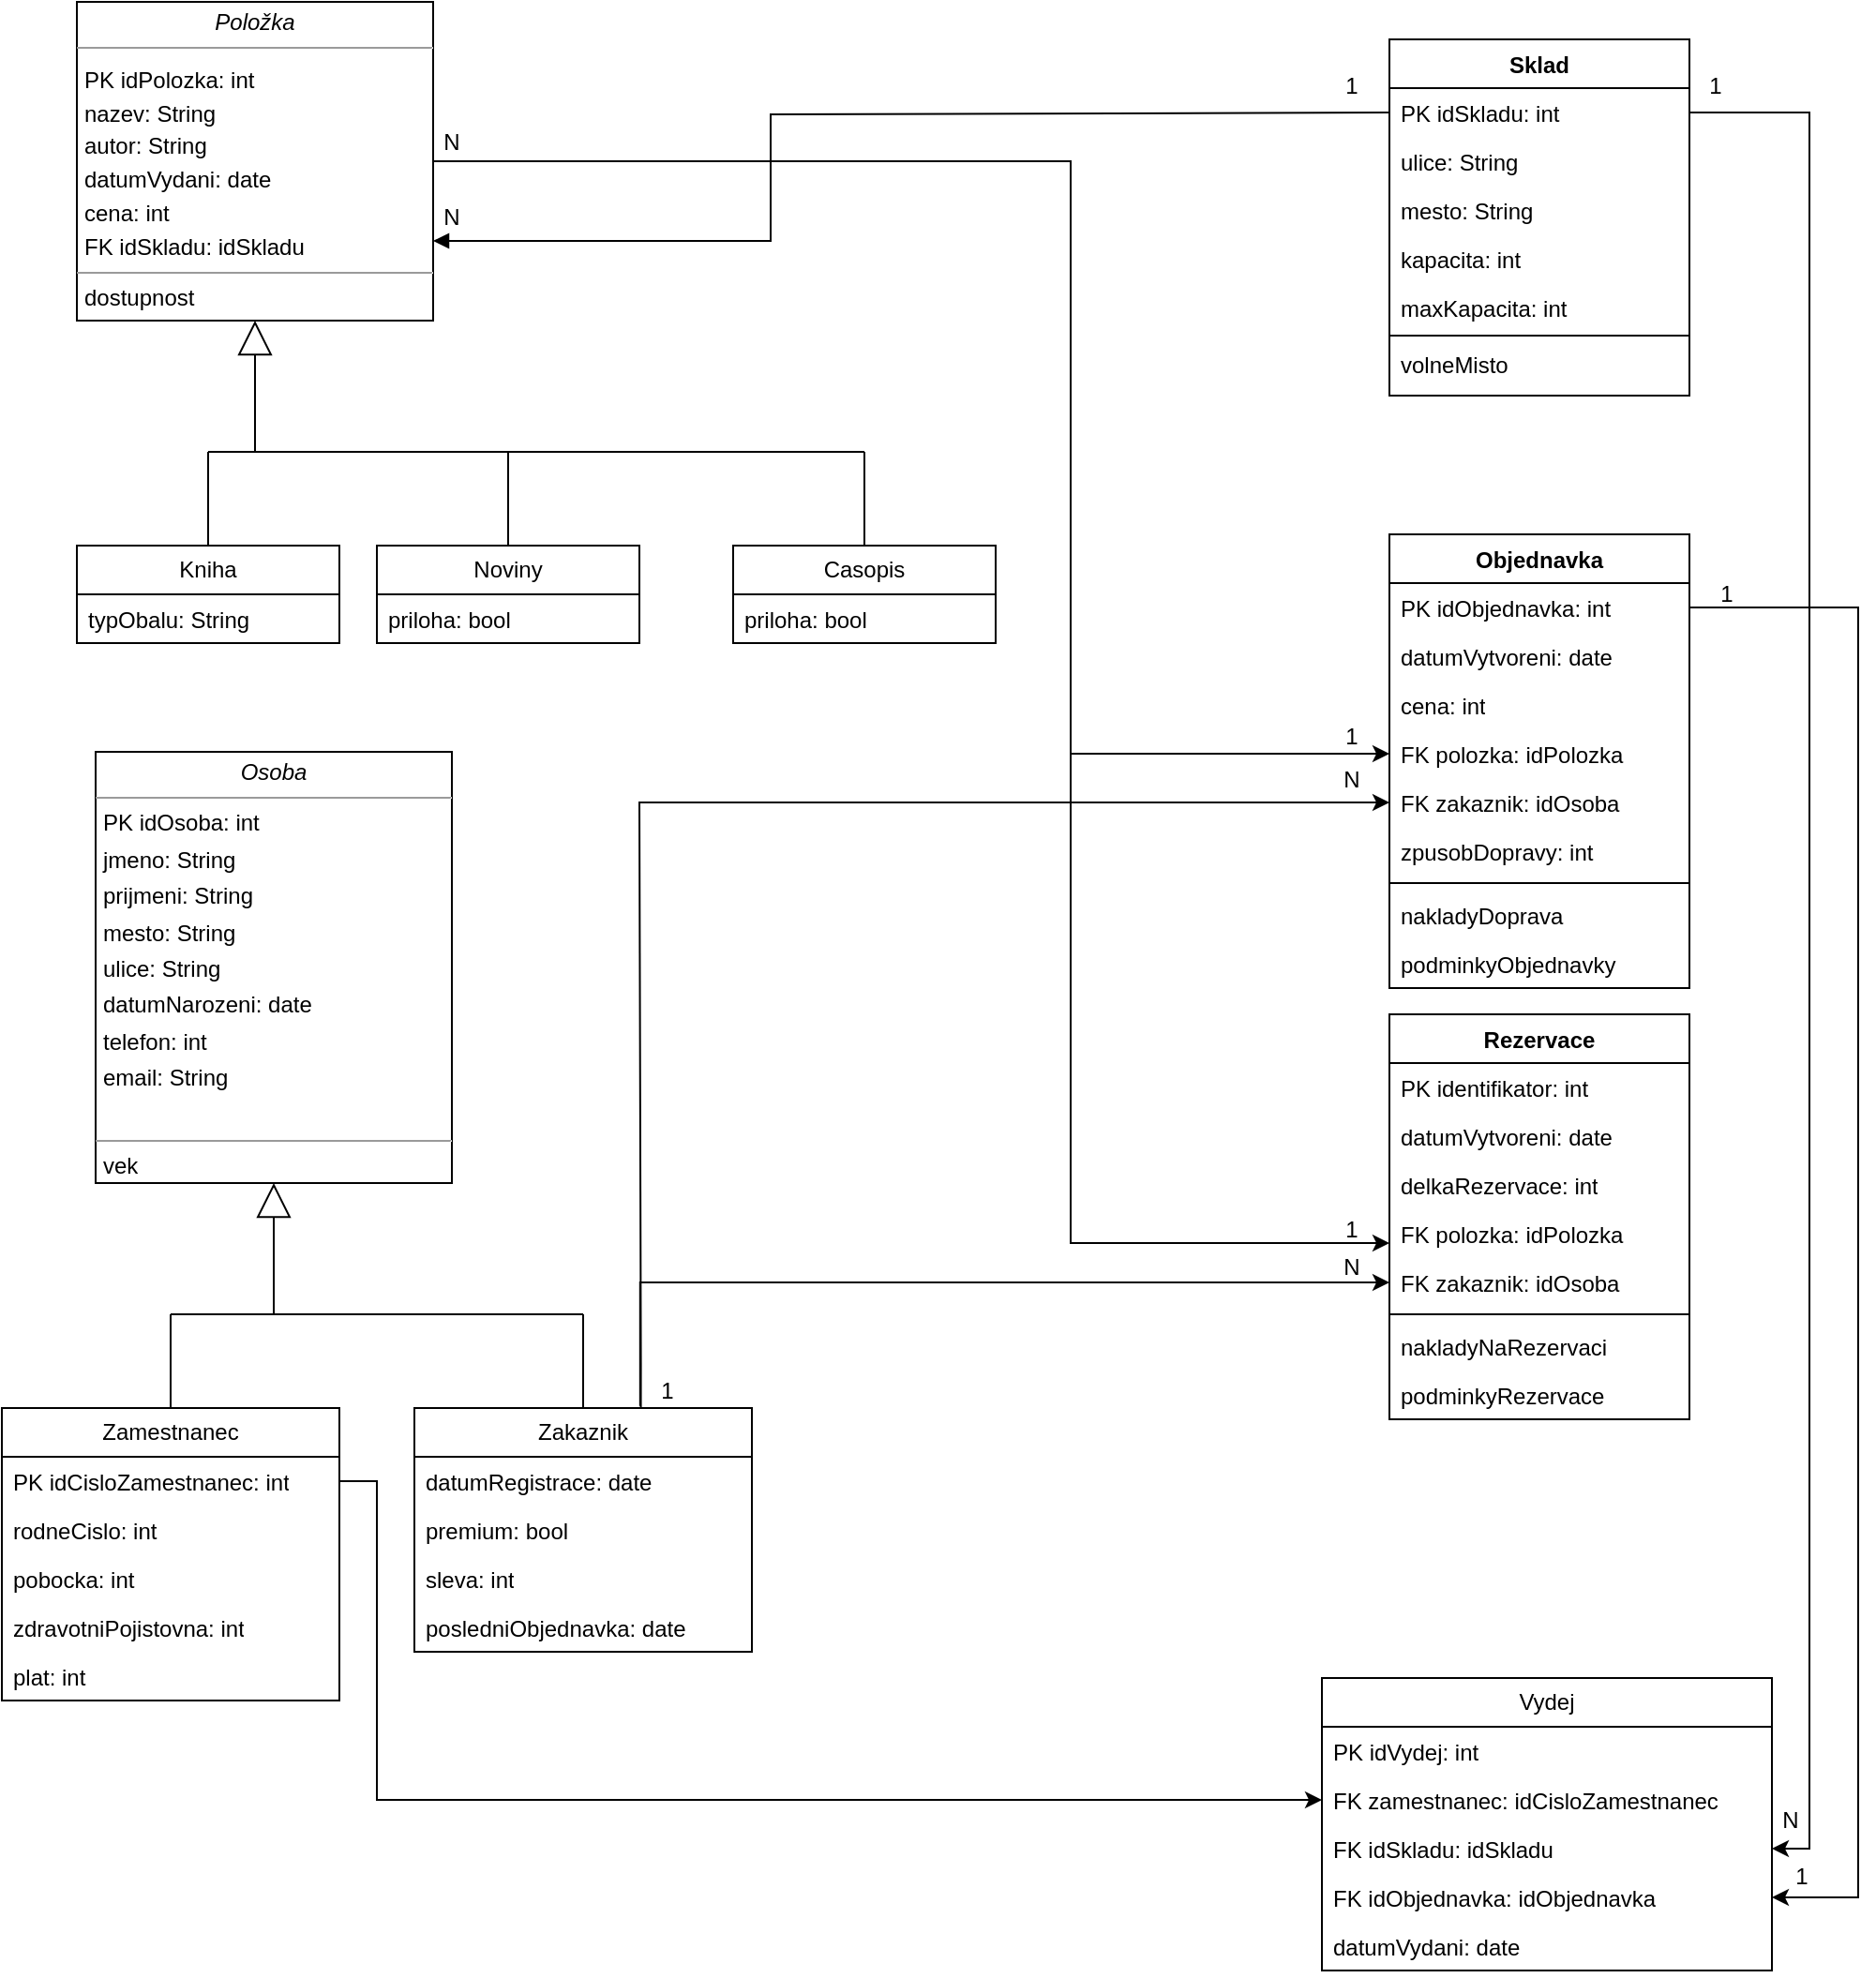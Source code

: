 <mxfile version="22.1.2" type="github">
  <diagram name="Page-1" id="c4acf3e9-155e-7222-9cf6-157b1a14988f">
    <mxGraphModel dx="1591" dy="752" grid="1" gridSize="10" guides="1" tooltips="1" connect="1" arrows="1" fold="1" page="1" pageScale="1" pageWidth="850" pageHeight="1100" background="none" math="0" shadow="0">
      <root>
        <mxCell id="0" />
        <mxCell id="1" parent="0" />
        <mxCell id="APGSo0OI6IQUyZFuy4CO-77" style="edgeStyle=orthogonalEdgeStyle;rounded=0;orthogonalLoop=1;jettySize=auto;html=1;exitX=1;exitY=0.5;exitDx=0;exitDy=0;entryX=0;entryY=0.5;entryDx=0;entryDy=0;" edge="1" parent="1" source="5d2195bd80daf111-18" target="APGSo0OI6IQUyZFuy4CO-84">
          <mxGeometry relative="1" as="geometry">
            <Array as="points">
              <mxPoint x="590" y="105" />
              <mxPoint x="590" y="421" />
            </Array>
          </mxGeometry>
        </mxCell>
        <mxCell id="5d2195bd80daf111-18" value="&lt;p style=&quot;margin:0px;margin-top:4px;text-align:center;&quot;&gt;&lt;font style=&quot;font-size: 12px;&quot;&gt;&lt;i&gt;Položka&lt;/i&gt;&lt;br&gt;&lt;/font&gt;&lt;/p&gt;&lt;hr size=&quot;1&quot;&gt;&lt;p style=&quot;margin:0px;margin-left:4px;&quot;&gt;&lt;sub&gt;&lt;font style=&quot;font-size: 12px;&quot;&gt;PK idPolozka: int&lt;/font&gt;&lt;/sub&gt;&lt;/p&gt;&lt;p style=&quot;margin:0px;margin-left:4px;&quot;&gt;&lt;sub&gt;&lt;font style=&quot;font-size: 12px;&quot;&gt;nazev: String&lt;/font&gt;&lt;/sub&gt;&lt;/p&gt;&lt;p style=&quot;margin:0px;margin-left:4px;&quot;&gt;&lt;sub&gt;&lt;font style=&quot;font-size: 12px;&quot;&gt;autor: String&lt;/font&gt;&lt;/sub&gt;&lt;/p&gt;&lt;p style=&quot;margin:0px;margin-left:4px;&quot;&gt;&lt;sub&gt;&lt;font style=&quot;font-size: 12px;&quot;&gt;datumVydani: date&lt;/font&gt;&lt;/sub&gt;&lt;/p&gt;&lt;p style=&quot;margin:0px;margin-left:4px;&quot;&gt;&lt;sub&gt;&lt;font style=&quot;font-size: 12px;&quot;&gt;cena: int&lt;/font&gt;&lt;/sub&gt;&lt;/p&gt;&lt;p style=&quot;margin:0px;margin-left:4px;&quot;&gt;&lt;sub&gt;&lt;font style=&quot;font-size: 12px;&quot;&gt;FK idSkladu: idSkladu&lt;/font&gt;&lt;/sub&gt;&lt;/p&gt;&lt;hr size=&quot;1&quot;&gt;&lt;p style=&quot;margin:0px;margin-left:4px;&quot;&gt;dostupnost&lt;/p&gt;" style="verticalAlign=top;align=left;overflow=fill;fontSize=12;fontFamily=Helvetica;html=1;rounded=0;shadow=0;comic=0;labelBackgroundColor=none;strokeWidth=1" parent="1" vertex="1">
          <mxGeometry x="60" y="20" width="190" height="170" as="geometry" />
        </mxCell>
        <mxCell id="APGSo0OI6IQUyZFuy4CO-3" value="Kniha" style="swimlane;fontStyle=0;childLayout=stackLayout;horizontal=1;startSize=26;fillColor=none;horizontalStack=0;resizeParent=1;resizeParentMax=0;resizeLast=0;collapsible=1;marginBottom=0;whiteSpace=wrap;html=1;" vertex="1" parent="1">
          <mxGeometry x="60" y="310" width="140" height="52" as="geometry" />
        </mxCell>
        <mxCell id="APGSo0OI6IQUyZFuy4CO-4" value="typObalu: String" style="text;strokeColor=none;fillColor=none;align=left;verticalAlign=top;spacingLeft=4;spacingRight=4;overflow=hidden;rotatable=0;points=[[0,0.5],[1,0.5]];portConstraint=eastwest;whiteSpace=wrap;html=1;" vertex="1" parent="APGSo0OI6IQUyZFuy4CO-3">
          <mxGeometry y="26" width="140" height="26" as="geometry" />
        </mxCell>
        <mxCell id="APGSo0OI6IQUyZFuy4CO-8" value="Noviny" style="swimlane;fontStyle=0;childLayout=stackLayout;horizontal=1;startSize=26;fillColor=none;horizontalStack=0;resizeParent=1;resizeParentMax=0;resizeLast=0;collapsible=1;marginBottom=0;whiteSpace=wrap;html=1;" vertex="1" parent="1">
          <mxGeometry x="220" y="310" width="140" height="52" as="geometry" />
        </mxCell>
        <mxCell id="APGSo0OI6IQUyZFuy4CO-9" value="priloha: bool" style="text;strokeColor=none;fillColor=none;align=left;verticalAlign=top;spacingLeft=4;spacingRight=4;overflow=hidden;rotatable=0;points=[[0,0.5],[1,0.5]];portConstraint=eastwest;whiteSpace=wrap;html=1;" vertex="1" parent="APGSo0OI6IQUyZFuy4CO-8">
          <mxGeometry y="26" width="140" height="26" as="geometry" />
        </mxCell>
        <mxCell id="APGSo0OI6IQUyZFuy4CO-12" value="Casopis" style="swimlane;fontStyle=0;childLayout=stackLayout;horizontal=1;startSize=26;fillColor=none;horizontalStack=0;resizeParent=1;resizeParentMax=0;resizeLast=0;collapsible=1;marginBottom=0;whiteSpace=wrap;html=1;" vertex="1" parent="1">
          <mxGeometry x="410" y="310" width="140" height="52" as="geometry" />
        </mxCell>
        <mxCell id="APGSo0OI6IQUyZFuy4CO-13" value="priloha: bool" style="text;strokeColor=none;fillColor=none;align=left;verticalAlign=top;spacingLeft=4;spacingRight=4;overflow=hidden;rotatable=0;points=[[0,0.5],[1,0.5]];portConstraint=eastwest;whiteSpace=wrap;html=1;" vertex="1" parent="APGSo0OI6IQUyZFuy4CO-12">
          <mxGeometry y="26" width="140" height="26" as="geometry" />
        </mxCell>
        <mxCell id="APGSo0OI6IQUyZFuy4CO-22" value="" style="endArrow=none;html=1;rounded=0;" edge="1" parent="1">
          <mxGeometry width="50" height="50" relative="1" as="geometry">
            <mxPoint x="130" y="260" as="sourcePoint" />
            <mxPoint x="480" y="260" as="targetPoint" />
          </mxGeometry>
        </mxCell>
        <mxCell id="APGSo0OI6IQUyZFuy4CO-23" value="" style="endArrow=none;html=1;rounded=0;exitX=0.5;exitY=0;exitDx=0;exitDy=0;" edge="1" parent="1" source="APGSo0OI6IQUyZFuy4CO-12">
          <mxGeometry width="50" height="50" relative="1" as="geometry">
            <mxPoint x="430" y="310" as="sourcePoint" />
            <mxPoint x="480" y="260" as="targetPoint" />
          </mxGeometry>
        </mxCell>
        <mxCell id="APGSo0OI6IQUyZFuy4CO-24" value="" style="endArrow=none;html=1;rounded=0;exitX=0.5;exitY=0;exitDx=0;exitDy=0;" edge="1" parent="1" source="APGSo0OI6IQUyZFuy4CO-3">
          <mxGeometry width="50" height="50" relative="1" as="geometry">
            <mxPoint x="80" y="310" as="sourcePoint" />
            <mxPoint x="130" y="260" as="targetPoint" />
          </mxGeometry>
        </mxCell>
        <mxCell id="APGSo0OI6IQUyZFuy4CO-25" value="" style="endArrow=none;html=1;rounded=0;exitX=0.5;exitY=0;exitDx=0;exitDy=0;" edge="1" parent="1" source="APGSo0OI6IQUyZFuy4CO-8">
          <mxGeometry width="50" height="50" relative="1" as="geometry">
            <mxPoint x="230" y="310" as="sourcePoint" />
            <mxPoint x="290" y="260" as="targetPoint" />
          </mxGeometry>
        </mxCell>
        <mxCell id="APGSo0OI6IQUyZFuy4CO-26" value="" style="endArrow=block;endSize=16;endFill=0;html=1;rounded=0;entryX=0.5;entryY=1;entryDx=0;entryDy=0;" edge="1" parent="1" target="5d2195bd80daf111-18">
          <mxGeometry width="160" relative="1" as="geometry">
            <mxPoint x="155" y="260" as="sourcePoint" />
            <mxPoint x="480" y="220" as="targetPoint" />
          </mxGeometry>
        </mxCell>
        <mxCell id="APGSo0OI6IQUyZFuy4CO-27" value="&lt;p style=&quot;margin:0px;margin-top:4px;text-align:center;&quot;&gt;&lt;i&gt;Osoba&lt;/i&gt;&lt;br&gt;&lt;/p&gt;&lt;hr size=&quot;1&quot;&gt;&lt;p style=&quot;margin:0px;margin-left:4px;&quot;&gt;&lt;sup&gt;&lt;font style=&quot;font-size: 12px;&quot;&gt;PK idOsoba: int&lt;/font&gt;&lt;/sup&gt;&lt;/p&gt;&lt;p style=&quot;margin:0px;margin-left:4px;&quot;&gt;&lt;sup&gt;&lt;font style=&quot;font-size: 12px;&quot;&gt;jmeno: String&lt;br&gt;prijmeni: String&lt;/font&gt;&lt;/sup&gt;&lt;/p&gt;&lt;p style=&quot;margin:0px;margin-left:4px;&quot;&gt;&lt;sup&gt;&lt;font style=&quot;font-size: 12px;&quot;&gt;mesto: String&lt;/font&gt;&lt;/sup&gt;&lt;/p&gt;&lt;p style=&quot;margin:0px;margin-left:4px;&quot;&gt;&lt;sup&gt;&lt;font style=&quot;font-size: 12px;&quot;&gt;ulice: String&lt;/font&gt;&lt;/sup&gt;&lt;/p&gt;&lt;p style=&quot;margin:0px;margin-left:4px;&quot;&gt;&lt;sup&gt;&lt;font style=&quot;font-size: 12px;&quot;&gt;datumNarozeni: date&lt;/font&gt;&lt;/sup&gt;&lt;/p&gt;&lt;p style=&quot;margin:0px;margin-left:4px;&quot;&gt;&lt;sup&gt;&lt;font style=&quot;font-size: 12px;&quot;&gt;telefon: int&lt;/font&gt;&lt;/sup&gt;&lt;/p&gt;&lt;p style=&quot;margin:0px;margin-left:4px;&quot;&gt;&lt;sup&gt;&lt;font style=&quot;font-size: 12px;&quot;&gt;email: String&lt;/font&gt;&lt;/sup&gt;&lt;/p&gt;&lt;p style=&quot;margin:0px;margin-left:4px;&quot;&gt;&lt;br&gt;&lt;/p&gt;&lt;hr size=&quot;1&quot;&gt;&lt;p style=&quot;margin:0px;margin-left:4px;&quot;&gt;vek&lt;/p&gt;&lt;p style=&quot;margin:0px;margin-left:4px;&quot;&gt;&lt;br&gt;&lt;/p&gt;" style="verticalAlign=top;align=left;overflow=fill;fontSize=12;fontFamily=Helvetica;html=1;rounded=0;shadow=0;comic=0;labelBackgroundColor=none;strokeWidth=1" vertex="1" parent="1">
          <mxGeometry x="70" y="420" width="190" height="230" as="geometry" />
        </mxCell>
        <mxCell id="APGSo0OI6IQUyZFuy4CO-29" value="Zamestnanec" style="swimlane;fontStyle=0;childLayout=stackLayout;horizontal=1;startSize=26;fillColor=none;horizontalStack=0;resizeParent=1;resizeParentMax=0;resizeLast=0;collapsible=1;marginBottom=0;whiteSpace=wrap;html=1;" vertex="1" parent="1">
          <mxGeometry x="20" y="770" width="180" height="156" as="geometry" />
        </mxCell>
        <mxCell id="APGSo0OI6IQUyZFuy4CO-30" value="PK idCisloZamestnanec: int" style="text;strokeColor=none;fillColor=none;align=left;verticalAlign=top;spacingLeft=4;spacingRight=4;overflow=hidden;rotatable=0;points=[[0,0.5],[1,0.5]];portConstraint=eastwest;whiteSpace=wrap;html=1;" vertex="1" parent="APGSo0OI6IQUyZFuy4CO-29">
          <mxGeometry y="26" width="180" height="26" as="geometry" />
        </mxCell>
        <mxCell id="APGSo0OI6IQUyZFuy4CO-31" value="rodneCislo: int" style="text;strokeColor=none;fillColor=none;align=left;verticalAlign=top;spacingLeft=4;spacingRight=4;overflow=hidden;rotatable=0;points=[[0,0.5],[1,0.5]];portConstraint=eastwest;whiteSpace=wrap;html=1;" vertex="1" parent="APGSo0OI6IQUyZFuy4CO-29">
          <mxGeometry y="52" width="180" height="26" as="geometry" />
        </mxCell>
        <mxCell id="APGSo0OI6IQUyZFuy4CO-32" value="pobocka: int&lt;br&gt;" style="text;strokeColor=none;fillColor=none;align=left;verticalAlign=top;spacingLeft=4;spacingRight=4;overflow=hidden;rotatable=0;points=[[0,0.5],[1,0.5]];portConstraint=eastwest;whiteSpace=wrap;html=1;" vertex="1" parent="APGSo0OI6IQUyZFuy4CO-29">
          <mxGeometry y="78" width="180" height="26" as="geometry" />
        </mxCell>
        <mxCell id="APGSo0OI6IQUyZFuy4CO-34" value="zdravotniPojistovna: int" style="text;strokeColor=none;fillColor=none;align=left;verticalAlign=top;spacingLeft=4;spacingRight=4;overflow=hidden;rotatable=0;points=[[0,0.5],[1,0.5]];portConstraint=eastwest;whiteSpace=wrap;html=1;" vertex="1" parent="APGSo0OI6IQUyZFuy4CO-29">
          <mxGeometry y="104" width="180" height="26" as="geometry" />
        </mxCell>
        <mxCell id="APGSo0OI6IQUyZFuy4CO-33" value="plat: int" style="text;strokeColor=none;fillColor=none;align=left;verticalAlign=top;spacingLeft=4;spacingRight=4;overflow=hidden;rotatable=0;points=[[0,0.5],[1,0.5]];portConstraint=eastwest;whiteSpace=wrap;html=1;" vertex="1" parent="APGSo0OI6IQUyZFuy4CO-29">
          <mxGeometry y="130" width="180" height="26" as="geometry" />
        </mxCell>
        <mxCell id="APGSo0OI6IQUyZFuy4CO-100" style="edgeStyle=orthogonalEdgeStyle;rounded=0;orthogonalLoop=1;jettySize=auto;html=1;entryX=0;entryY=0.5;entryDx=0;entryDy=0;exitX=0.669;exitY=-0.009;exitDx=0;exitDy=0;exitPerimeter=0;" edge="1" parent="1" source="APGSo0OI6IQUyZFuy4CO-35" target="APGSo0OI6IQUyZFuy4CO-99">
          <mxGeometry relative="1" as="geometry">
            <mxPoint x="350" y="760" as="sourcePoint" />
          </mxGeometry>
        </mxCell>
        <mxCell id="APGSo0OI6IQUyZFuy4CO-35" value="Zakaznik" style="swimlane;fontStyle=0;childLayout=stackLayout;horizontal=1;startSize=26;fillColor=none;horizontalStack=0;resizeParent=1;resizeParentMax=0;resizeLast=0;collapsible=1;marginBottom=0;whiteSpace=wrap;html=1;" vertex="1" parent="1">
          <mxGeometry x="240" y="770" width="180" height="130" as="geometry" />
        </mxCell>
        <mxCell id="APGSo0OI6IQUyZFuy4CO-36" value="datumRegistrace: date" style="text;strokeColor=none;fillColor=none;align=left;verticalAlign=top;spacingLeft=4;spacingRight=4;overflow=hidden;rotatable=0;points=[[0,0.5],[1,0.5]];portConstraint=eastwest;whiteSpace=wrap;html=1;" vertex="1" parent="APGSo0OI6IQUyZFuy4CO-35">
          <mxGeometry y="26" width="180" height="26" as="geometry" />
        </mxCell>
        <mxCell id="APGSo0OI6IQUyZFuy4CO-37" value="premium: bool" style="text;strokeColor=none;fillColor=none;align=left;verticalAlign=top;spacingLeft=4;spacingRight=4;overflow=hidden;rotatable=0;points=[[0,0.5],[1,0.5]];portConstraint=eastwest;whiteSpace=wrap;html=1;" vertex="1" parent="APGSo0OI6IQUyZFuy4CO-35">
          <mxGeometry y="52" width="180" height="26" as="geometry" />
        </mxCell>
        <mxCell id="APGSo0OI6IQUyZFuy4CO-39" value="sleva: int" style="text;strokeColor=none;fillColor=none;align=left;verticalAlign=top;spacingLeft=4;spacingRight=4;overflow=hidden;rotatable=0;points=[[0,0.5],[1,0.5]];portConstraint=eastwest;whiteSpace=wrap;html=1;" vertex="1" parent="APGSo0OI6IQUyZFuy4CO-35">
          <mxGeometry y="78" width="180" height="26" as="geometry" />
        </mxCell>
        <mxCell id="APGSo0OI6IQUyZFuy4CO-38" value="posledniObjednavka: date" style="text;strokeColor=none;fillColor=none;align=left;verticalAlign=top;spacingLeft=4;spacingRight=4;overflow=hidden;rotatable=0;points=[[0,0.5],[1,0.5]];portConstraint=eastwest;whiteSpace=wrap;html=1;" vertex="1" parent="APGSo0OI6IQUyZFuy4CO-35">
          <mxGeometry y="104" width="180" height="26" as="geometry" />
        </mxCell>
        <mxCell id="APGSo0OI6IQUyZFuy4CO-40" value="" style="endArrow=none;html=1;rounded=0;" edge="1" parent="1">
          <mxGeometry width="50" height="50" relative="1" as="geometry">
            <mxPoint x="110" y="720" as="sourcePoint" />
            <mxPoint x="330" y="720" as="targetPoint" />
          </mxGeometry>
        </mxCell>
        <mxCell id="APGSo0OI6IQUyZFuy4CO-41" value="" style="endArrow=none;html=1;rounded=0;exitX=0.5;exitY=0;exitDx=0;exitDy=0;" edge="1" parent="1" source="APGSo0OI6IQUyZFuy4CO-29">
          <mxGeometry width="50" height="50" relative="1" as="geometry">
            <mxPoint x="70" y="770" as="sourcePoint" />
            <mxPoint x="110" y="720" as="targetPoint" />
          </mxGeometry>
        </mxCell>
        <mxCell id="APGSo0OI6IQUyZFuy4CO-42" value="" style="endArrow=none;html=1;rounded=0;exitX=0.5;exitY=0;exitDx=0;exitDy=0;" edge="1" parent="1" source="APGSo0OI6IQUyZFuy4CO-35">
          <mxGeometry width="50" height="50" relative="1" as="geometry">
            <mxPoint x="250" y="680" as="sourcePoint" />
            <mxPoint x="330" y="720" as="targetPoint" />
          </mxGeometry>
        </mxCell>
        <mxCell id="APGSo0OI6IQUyZFuy4CO-43" value="" style="endArrow=block;endSize=16;endFill=0;html=1;rounded=0;entryX=0.5;entryY=1;entryDx=0;entryDy=0;" edge="1" parent="1" target="APGSo0OI6IQUyZFuy4CO-27">
          <mxGeometry width="160" relative="1" as="geometry">
            <mxPoint x="165" y="720" as="sourcePoint" />
            <mxPoint x="320" y="720" as="targetPoint" />
          </mxGeometry>
        </mxCell>
        <mxCell id="APGSo0OI6IQUyZFuy4CO-44" value="Sklad" style="swimlane;fontStyle=1;align=center;verticalAlign=top;childLayout=stackLayout;horizontal=1;startSize=26;horizontalStack=0;resizeParent=1;resizeParentMax=0;resizeLast=0;collapsible=1;marginBottom=0;whiteSpace=wrap;html=1;" vertex="1" parent="1">
          <mxGeometry x="760" y="40" width="160" height="190" as="geometry" />
        </mxCell>
        <mxCell id="APGSo0OI6IQUyZFuy4CO-45" value="PK idSkladu: int" style="text;strokeColor=none;fillColor=none;align=left;verticalAlign=top;spacingLeft=4;spacingRight=4;overflow=hidden;rotatable=0;points=[[0,0.5],[1,0.5]];portConstraint=eastwest;whiteSpace=wrap;html=1;" vertex="1" parent="APGSo0OI6IQUyZFuy4CO-44">
          <mxGeometry y="26" width="160" height="26" as="geometry" />
        </mxCell>
        <mxCell id="APGSo0OI6IQUyZFuy4CO-49" value="ulice: String" style="text;strokeColor=none;fillColor=none;align=left;verticalAlign=top;spacingLeft=4;spacingRight=4;overflow=hidden;rotatable=0;points=[[0,0.5],[1,0.5]];portConstraint=eastwest;whiteSpace=wrap;html=1;" vertex="1" parent="APGSo0OI6IQUyZFuy4CO-44">
          <mxGeometry y="52" width="160" height="26" as="geometry" />
        </mxCell>
        <mxCell id="APGSo0OI6IQUyZFuy4CO-48" value="mesto: String" style="text;strokeColor=none;fillColor=none;align=left;verticalAlign=top;spacingLeft=4;spacingRight=4;overflow=hidden;rotatable=0;points=[[0,0.5],[1,0.5]];portConstraint=eastwest;whiteSpace=wrap;html=1;" vertex="1" parent="APGSo0OI6IQUyZFuy4CO-44">
          <mxGeometry y="78" width="160" height="26" as="geometry" />
        </mxCell>
        <mxCell id="APGSo0OI6IQUyZFuy4CO-51" value="kapacita: int" style="text;strokeColor=none;fillColor=none;align=left;verticalAlign=top;spacingLeft=4;spacingRight=4;overflow=hidden;rotatable=0;points=[[0,0.5],[1,0.5]];portConstraint=eastwest;whiteSpace=wrap;html=1;" vertex="1" parent="APGSo0OI6IQUyZFuy4CO-44">
          <mxGeometry y="104" width="160" height="26" as="geometry" />
        </mxCell>
        <mxCell id="APGSo0OI6IQUyZFuy4CO-50" value="maxKapacita: int" style="text;strokeColor=none;fillColor=none;align=left;verticalAlign=top;spacingLeft=4;spacingRight=4;overflow=hidden;rotatable=0;points=[[0,0.5],[1,0.5]];portConstraint=eastwest;whiteSpace=wrap;html=1;" vertex="1" parent="APGSo0OI6IQUyZFuy4CO-44">
          <mxGeometry y="130" width="160" height="26" as="geometry" />
        </mxCell>
        <mxCell id="APGSo0OI6IQUyZFuy4CO-46" value="" style="line;strokeWidth=1;fillColor=none;align=left;verticalAlign=middle;spacingTop=-1;spacingLeft=3;spacingRight=3;rotatable=0;labelPosition=right;points=[];portConstraint=eastwest;strokeColor=inherit;" vertex="1" parent="APGSo0OI6IQUyZFuy4CO-44">
          <mxGeometry y="156" width="160" height="4" as="geometry" />
        </mxCell>
        <mxCell id="APGSo0OI6IQUyZFuy4CO-52" value="volneMisto" style="text;strokeColor=none;fillColor=none;align=left;verticalAlign=top;spacingLeft=4;spacingRight=4;overflow=hidden;rotatable=0;points=[[0,0.5],[1,0.5]];portConstraint=eastwest;whiteSpace=wrap;html=1;" vertex="1" parent="APGSo0OI6IQUyZFuy4CO-44">
          <mxGeometry y="160" width="160" height="30" as="geometry" />
        </mxCell>
        <mxCell id="APGSo0OI6IQUyZFuy4CO-53" value="Objednavka" style="swimlane;fontStyle=1;align=center;verticalAlign=top;childLayout=stackLayout;horizontal=1;startSize=26;horizontalStack=0;resizeParent=1;resizeParentMax=0;resizeLast=0;collapsible=1;marginBottom=0;whiteSpace=wrap;html=1;" vertex="1" parent="1">
          <mxGeometry x="760" y="304" width="160" height="242" as="geometry" />
        </mxCell>
        <mxCell id="APGSo0OI6IQUyZFuy4CO-57" value="PK idObjednavka: int" style="text;strokeColor=none;fillColor=none;align=left;verticalAlign=top;spacingLeft=4;spacingRight=4;overflow=hidden;rotatable=0;points=[[0,0.5],[1,0.5]];portConstraint=eastwest;whiteSpace=wrap;html=1;" vertex="1" parent="APGSo0OI6IQUyZFuy4CO-53">
          <mxGeometry y="26" width="160" height="26" as="geometry" />
        </mxCell>
        <mxCell id="APGSo0OI6IQUyZFuy4CO-61" value="datumVytvoreni: date" style="text;strokeColor=none;fillColor=none;align=left;verticalAlign=top;spacingLeft=4;spacingRight=4;overflow=hidden;rotatable=0;points=[[0,0.5],[1,0.5]];portConstraint=eastwest;whiteSpace=wrap;html=1;" vertex="1" parent="APGSo0OI6IQUyZFuy4CO-53">
          <mxGeometry y="52" width="160" height="26" as="geometry" />
        </mxCell>
        <mxCell id="APGSo0OI6IQUyZFuy4CO-63" value="cena: int" style="text;strokeColor=none;fillColor=none;align=left;verticalAlign=top;spacingLeft=4;spacingRight=4;overflow=hidden;rotatable=0;points=[[0,0.5],[1,0.5]];portConstraint=eastwest;whiteSpace=wrap;html=1;" vertex="1" parent="APGSo0OI6IQUyZFuy4CO-53">
          <mxGeometry y="78" width="160" height="26" as="geometry" />
        </mxCell>
        <mxCell id="APGSo0OI6IQUyZFuy4CO-84" value="FK polozka: idPolozka" style="text;strokeColor=none;fillColor=none;align=left;verticalAlign=top;spacingLeft=4;spacingRight=4;overflow=hidden;rotatable=0;points=[[0,0.5],[1,0.5]];portConstraint=eastwest;whiteSpace=wrap;html=1;" vertex="1" parent="APGSo0OI6IQUyZFuy4CO-53">
          <mxGeometry y="104" width="160" height="26" as="geometry" />
        </mxCell>
        <mxCell id="APGSo0OI6IQUyZFuy4CO-98" value="FK zakaznik: idOsoba" style="text;strokeColor=none;fillColor=none;align=left;verticalAlign=top;spacingLeft=4;spacingRight=4;overflow=hidden;rotatable=0;points=[[0,0.5],[1,0.5]];portConstraint=eastwest;whiteSpace=wrap;html=1;" vertex="1" parent="APGSo0OI6IQUyZFuy4CO-53">
          <mxGeometry y="130" width="160" height="26" as="geometry" />
        </mxCell>
        <mxCell id="APGSo0OI6IQUyZFuy4CO-60" value="zpusobDopravy: int" style="text;strokeColor=none;fillColor=none;align=left;verticalAlign=top;spacingLeft=4;spacingRight=4;overflow=hidden;rotatable=0;points=[[0,0.5],[1,0.5]];portConstraint=eastwest;whiteSpace=wrap;html=1;" vertex="1" parent="APGSo0OI6IQUyZFuy4CO-53">
          <mxGeometry y="156" width="160" height="26" as="geometry" />
        </mxCell>
        <mxCell id="APGSo0OI6IQUyZFuy4CO-55" value="" style="line;strokeWidth=1;fillColor=none;align=left;verticalAlign=middle;spacingTop=-1;spacingLeft=3;spacingRight=3;rotatable=0;labelPosition=right;points=[];portConstraint=eastwest;strokeColor=inherit;" vertex="1" parent="APGSo0OI6IQUyZFuy4CO-53">
          <mxGeometry y="182" width="160" height="8" as="geometry" />
        </mxCell>
        <mxCell id="APGSo0OI6IQUyZFuy4CO-62" value="nakladyDoprava" style="text;strokeColor=none;fillColor=none;align=left;verticalAlign=top;spacingLeft=4;spacingRight=4;overflow=hidden;rotatable=0;points=[[0,0.5],[1,0.5]];portConstraint=eastwest;whiteSpace=wrap;html=1;" vertex="1" parent="APGSo0OI6IQUyZFuy4CO-53">
          <mxGeometry y="190" width="160" height="26" as="geometry" />
        </mxCell>
        <mxCell id="APGSo0OI6IQUyZFuy4CO-56" value="podminkyObjednavky" style="text;strokeColor=none;fillColor=none;align=left;verticalAlign=top;spacingLeft=4;spacingRight=4;overflow=hidden;rotatable=0;points=[[0,0.5],[1,0.5]];portConstraint=eastwest;whiteSpace=wrap;html=1;" vertex="1" parent="APGSo0OI6IQUyZFuy4CO-53">
          <mxGeometry y="216" width="160" height="26" as="geometry" />
        </mxCell>
        <mxCell id="APGSo0OI6IQUyZFuy4CO-64" value="Rezervace" style="swimlane;fontStyle=1;align=center;verticalAlign=top;childLayout=stackLayout;horizontal=1;startSize=26;horizontalStack=0;resizeParent=1;resizeParentMax=0;resizeLast=0;collapsible=1;marginBottom=0;whiteSpace=wrap;html=1;" vertex="1" parent="1">
          <mxGeometry x="760" y="560" width="160" height="216" as="geometry" />
        </mxCell>
        <mxCell id="APGSo0OI6IQUyZFuy4CO-65" value="PK identifikator: int&lt;br&gt;" style="text;strokeColor=none;fillColor=none;align=left;verticalAlign=top;spacingLeft=4;spacingRight=4;overflow=hidden;rotatable=0;points=[[0,0.5],[1,0.5]];portConstraint=eastwest;whiteSpace=wrap;html=1;" vertex="1" parent="APGSo0OI6IQUyZFuy4CO-64">
          <mxGeometry y="26" width="160" height="26" as="geometry" />
        </mxCell>
        <mxCell id="APGSo0OI6IQUyZFuy4CO-72" value="datumVytvoreni: date" style="text;strokeColor=none;fillColor=none;align=left;verticalAlign=top;spacingLeft=4;spacingRight=4;overflow=hidden;rotatable=0;points=[[0,0.5],[1,0.5]];portConstraint=eastwest;whiteSpace=wrap;html=1;" vertex="1" parent="APGSo0OI6IQUyZFuy4CO-64">
          <mxGeometry y="52" width="160" height="26" as="geometry" />
        </mxCell>
        <mxCell id="APGSo0OI6IQUyZFuy4CO-66" value="delkaRezervace: int" style="text;strokeColor=none;fillColor=none;align=left;verticalAlign=top;spacingLeft=4;spacingRight=4;overflow=hidden;rotatable=0;points=[[0,0.5],[1,0.5]];portConstraint=eastwest;whiteSpace=wrap;html=1;" vertex="1" parent="APGSo0OI6IQUyZFuy4CO-64">
          <mxGeometry y="78" width="160" height="26" as="geometry" />
        </mxCell>
        <mxCell id="APGSo0OI6IQUyZFuy4CO-85" value="FK polozka: idPolozka" style="text;strokeColor=none;fillColor=none;align=left;verticalAlign=top;spacingLeft=4;spacingRight=4;overflow=hidden;rotatable=0;points=[[0,0.5],[1,0.5]];portConstraint=eastwest;whiteSpace=wrap;html=1;" vertex="1" parent="APGSo0OI6IQUyZFuy4CO-64">
          <mxGeometry y="104" width="160" height="26" as="geometry" />
        </mxCell>
        <mxCell id="APGSo0OI6IQUyZFuy4CO-99" value="FK zakaznik: idOsoba" style="text;strokeColor=none;fillColor=none;align=left;verticalAlign=top;spacingLeft=4;spacingRight=4;overflow=hidden;rotatable=0;points=[[0,0.5],[1,0.5]];portConstraint=eastwest;whiteSpace=wrap;html=1;" vertex="1" parent="APGSo0OI6IQUyZFuy4CO-64">
          <mxGeometry y="130" width="160" height="26" as="geometry" />
        </mxCell>
        <mxCell id="APGSo0OI6IQUyZFuy4CO-69" value="" style="line;strokeWidth=1;fillColor=none;align=left;verticalAlign=middle;spacingTop=-1;spacingLeft=3;spacingRight=3;rotatable=0;labelPosition=right;points=[];portConstraint=eastwest;strokeColor=inherit;" vertex="1" parent="APGSo0OI6IQUyZFuy4CO-64">
          <mxGeometry y="156" width="160" height="8" as="geometry" />
        </mxCell>
        <mxCell id="APGSo0OI6IQUyZFuy4CO-70" value="nakladyNaRezervaci" style="text;strokeColor=none;fillColor=none;align=left;verticalAlign=top;spacingLeft=4;spacingRight=4;overflow=hidden;rotatable=0;points=[[0,0.5],[1,0.5]];portConstraint=eastwest;whiteSpace=wrap;html=1;" vertex="1" parent="APGSo0OI6IQUyZFuy4CO-64">
          <mxGeometry y="164" width="160" height="26" as="geometry" />
        </mxCell>
        <mxCell id="APGSo0OI6IQUyZFuy4CO-71" value="podminkyRezervace" style="text;strokeColor=none;fillColor=none;align=left;verticalAlign=top;spacingLeft=4;spacingRight=4;overflow=hidden;rotatable=0;points=[[0,0.5],[1,0.5]];portConstraint=eastwest;whiteSpace=wrap;html=1;" vertex="1" parent="APGSo0OI6IQUyZFuy4CO-64">
          <mxGeometry y="190" width="160" height="26" as="geometry" />
        </mxCell>
        <mxCell id="APGSo0OI6IQUyZFuy4CO-78" value="N" style="text;html=1;strokeColor=none;fillColor=none;align=center;verticalAlign=middle;whiteSpace=wrap;rounded=0;" vertex="1" parent="1">
          <mxGeometry x="250" y="80" width="20" height="30" as="geometry" />
        </mxCell>
        <mxCell id="APGSo0OI6IQUyZFuy4CO-79" value="1" style="text;html=1;strokeColor=none;fillColor=none;align=center;verticalAlign=middle;whiteSpace=wrap;rounded=0;" vertex="1" parent="1">
          <mxGeometry x="710" y="397" width="60" height="30" as="geometry" />
        </mxCell>
        <mxCell id="APGSo0OI6IQUyZFuy4CO-80" value="Vydej" style="swimlane;fontStyle=0;childLayout=stackLayout;horizontal=1;startSize=26;fillColor=none;horizontalStack=0;resizeParent=1;resizeParentMax=0;resizeLast=0;collapsible=1;marginBottom=0;whiteSpace=wrap;html=1;" vertex="1" parent="1">
          <mxGeometry x="724" y="914" width="240" height="156" as="geometry" />
        </mxCell>
        <mxCell id="APGSo0OI6IQUyZFuy4CO-81" value="PK idVydej: int" style="text;strokeColor=none;fillColor=none;align=left;verticalAlign=top;spacingLeft=4;spacingRight=4;overflow=hidden;rotatable=0;points=[[0,0.5],[1,0.5]];portConstraint=eastwest;whiteSpace=wrap;html=1;" vertex="1" parent="APGSo0OI6IQUyZFuy4CO-80">
          <mxGeometry y="26" width="240" height="26" as="geometry" />
        </mxCell>
        <mxCell id="APGSo0OI6IQUyZFuy4CO-119" value="FK zamestnanec:&amp;nbsp;idCisloZamestnanec&amp;nbsp;" style="text;strokeColor=none;fillColor=none;align=left;verticalAlign=top;spacingLeft=4;spacingRight=4;overflow=hidden;rotatable=0;points=[[0,0.5],[1,0.5]];portConstraint=eastwest;whiteSpace=wrap;html=1;" vertex="1" parent="APGSo0OI6IQUyZFuy4CO-80">
          <mxGeometry y="52" width="240" height="26" as="geometry" />
        </mxCell>
        <mxCell id="APGSo0OI6IQUyZFuy4CO-121" value="FK idSkladu: idSkladu" style="text;strokeColor=none;fillColor=none;align=left;verticalAlign=top;spacingLeft=4;spacingRight=4;overflow=hidden;rotatable=0;points=[[0,0.5],[1,0.5]];portConstraint=eastwest;whiteSpace=wrap;html=1;" vertex="1" parent="APGSo0OI6IQUyZFuy4CO-80">
          <mxGeometry y="78" width="240" height="26" as="geometry" />
        </mxCell>
        <mxCell id="APGSo0OI6IQUyZFuy4CO-123" value="FK idObjednavka: idObjednavka" style="text;strokeColor=none;fillColor=none;align=left;verticalAlign=top;spacingLeft=4;spacingRight=4;overflow=hidden;rotatable=0;points=[[0,0.5],[1,0.5]];portConstraint=eastwest;whiteSpace=wrap;html=1;" vertex="1" parent="APGSo0OI6IQUyZFuy4CO-80">
          <mxGeometry y="104" width="240" height="26" as="geometry" />
        </mxCell>
        <mxCell id="APGSo0OI6IQUyZFuy4CO-82" value="datumVydani: date" style="text;strokeColor=none;fillColor=none;align=left;verticalAlign=top;spacingLeft=4;spacingRight=4;overflow=hidden;rotatable=0;points=[[0,0.5],[1,0.5]];portConstraint=eastwest;whiteSpace=wrap;html=1;" vertex="1" parent="APGSo0OI6IQUyZFuy4CO-80">
          <mxGeometry y="130" width="240" height="26" as="geometry" />
        </mxCell>
        <mxCell id="APGSo0OI6IQUyZFuy4CO-86" style="edgeStyle=orthogonalEdgeStyle;rounded=0;orthogonalLoop=1;jettySize=auto;html=1;exitX=0;exitY=0.75;exitDx=0;exitDy=0;entryX=0;entryY=0.5;entryDx=0;entryDy=0;" edge="1" parent="1">
          <mxGeometry relative="1" as="geometry">
            <mxPoint x="250" y="107.5" as="sourcePoint" />
            <mxPoint x="760" y="682" as="targetPoint" />
            <Array as="points">
              <mxPoint x="250" y="105" />
              <mxPoint x="590" y="105" />
              <mxPoint x="590" y="682" />
            </Array>
          </mxGeometry>
        </mxCell>
        <mxCell id="APGSo0OI6IQUyZFuy4CO-87" value="1" style="text;html=1;strokeColor=none;fillColor=none;align=center;verticalAlign=middle;whiteSpace=wrap;rounded=0;" vertex="1" parent="1">
          <mxGeometry x="710" y="660" width="60" height="30" as="geometry" />
        </mxCell>
        <mxCell id="APGSo0OI6IQUyZFuy4CO-96" value="1" style="text;html=1;strokeColor=none;fillColor=none;align=center;verticalAlign=middle;whiteSpace=wrap;rounded=0;" vertex="1" parent="1">
          <mxGeometry x="710" y="50" width="60" height="30" as="geometry" />
        </mxCell>
        <mxCell id="APGSo0OI6IQUyZFuy4CO-97" value="N" style="text;html=1;strokeColor=none;fillColor=none;align=center;verticalAlign=middle;whiteSpace=wrap;rounded=0;" vertex="1" parent="1">
          <mxGeometry x="250" y="120" width="20" height="30" as="geometry" />
        </mxCell>
        <mxCell id="APGSo0OI6IQUyZFuy4CO-101" style="edgeStyle=orthogonalEdgeStyle;rounded=0;orthogonalLoop=1;jettySize=auto;html=1;exitX=0.671;exitY=0.001;exitDx=0;exitDy=0;entryX=0;entryY=0.5;entryDx=0;entryDy=0;exitPerimeter=0;" edge="1" parent="1" source="APGSo0OI6IQUyZFuy4CO-35" target="APGSo0OI6IQUyZFuy4CO-98">
          <mxGeometry relative="1" as="geometry">
            <mxPoint x="340.0" y="770" as="sourcePoint" />
            <mxPoint x="739.58" y="447.39" as="targetPoint" />
            <Array as="points">
              <mxPoint x="361" y="746" />
              <mxPoint x="360" y="746" />
              <mxPoint x="360" y="447" />
            </Array>
          </mxGeometry>
        </mxCell>
        <mxCell id="APGSo0OI6IQUyZFuy4CO-102" value="1" style="text;html=1;strokeColor=none;fillColor=none;align=center;verticalAlign=middle;whiteSpace=wrap;rounded=0;" vertex="1" parent="1">
          <mxGeometry x="360" y="746" width="30" height="30" as="geometry" />
        </mxCell>
        <mxCell id="APGSo0OI6IQUyZFuy4CO-104" value="N" style="text;html=1;strokeColor=none;fillColor=none;align=center;verticalAlign=middle;whiteSpace=wrap;rounded=0;" vertex="1" parent="1">
          <mxGeometry x="730" y="420" width="20" height="30" as="geometry" />
        </mxCell>
        <mxCell id="APGSo0OI6IQUyZFuy4CO-105" value="N" style="text;html=1;strokeColor=none;fillColor=none;align=center;verticalAlign=middle;whiteSpace=wrap;rounded=0;" vertex="1" parent="1">
          <mxGeometry x="730" y="680" width="20" height="30" as="geometry" />
        </mxCell>
        <mxCell id="APGSo0OI6IQUyZFuy4CO-117" value="" style="endArrow=block;endFill=1;html=1;edgeStyle=orthogonalEdgeStyle;align=left;verticalAlign=top;rounded=0;exitX=0;exitY=0.5;exitDx=0;exitDy=0;entryX=1;entryY=0.75;entryDx=0;entryDy=0;" edge="1" parent="1" source="APGSo0OI6IQUyZFuy4CO-45" target="5d2195bd80daf111-18">
          <mxGeometry x="-1" relative="1" as="geometry">
            <mxPoint x="800" y="64.5" as="sourcePoint" />
            <mxPoint x="670" y="135.5" as="targetPoint" />
            <Array as="points">
              <mxPoint x="430" y="80" />
              <mxPoint x="430" y="147" />
            </Array>
          </mxGeometry>
        </mxCell>
        <mxCell id="APGSo0OI6IQUyZFuy4CO-120" style="edgeStyle=orthogonalEdgeStyle;rounded=0;orthogonalLoop=1;jettySize=auto;html=1;exitX=1;exitY=0.5;exitDx=0;exitDy=0;entryX=0;entryY=0.5;entryDx=0;entryDy=0;" edge="1" parent="1" source="APGSo0OI6IQUyZFuy4CO-30" target="APGSo0OI6IQUyZFuy4CO-119">
          <mxGeometry relative="1" as="geometry">
            <Array as="points">
              <mxPoint x="220" y="809" />
              <mxPoint x="220" y="979" />
              <mxPoint x="720" y="979" />
            </Array>
          </mxGeometry>
        </mxCell>
        <mxCell id="APGSo0OI6IQUyZFuy4CO-122" style="edgeStyle=orthogonalEdgeStyle;rounded=0;orthogonalLoop=1;jettySize=auto;html=1;exitX=1;exitY=0.5;exitDx=0;exitDy=0;entryX=1;entryY=0.5;entryDx=0;entryDy=0;" edge="1" parent="1" source="APGSo0OI6IQUyZFuy4CO-45" target="APGSo0OI6IQUyZFuy4CO-121">
          <mxGeometry relative="1" as="geometry" />
        </mxCell>
        <mxCell id="APGSo0OI6IQUyZFuy4CO-124" style="edgeStyle=orthogonalEdgeStyle;rounded=0;orthogonalLoop=1;jettySize=auto;html=1;exitX=1;exitY=0.5;exitDx=0;exitDy=0;entryX=1;entryY=0.5;entryDx=0;entryDy=0;" edge="1" parent="1" source="APGSo0OI6IQUyZFuy4CO-57" target="APGSo0OI6IQUyZFuy4CO-123">
          <mxGeometry relative="1" as="geometry">
            <Array as="points">
              <mxPoint x="1010" y="343" />
              <mxPoint x="1010" y="1031" />
            </Array>
          </mxGeometry>
        </mxCell>
        <mxCell id="APGSo0OI6IQUyZFuy4CO-125" value="1" style="text;html=1;strokeColor=none;fillColor=none;align=center;verticalAlign=middle;whiteSpace=wrap;rounded=0;" vertex="1" parent="1">
          <mxGeometry x="910" y="321" width="60" height="30" as="geometry" />
        </mxCell>
        <mxCell id="APGSo0OI6IQUyZFuy4CO-126" value="1" style="text;html=1;strokeColor=none;fillColor=none;align=center;verticalAlign=middle;whiteSpace=wrap;rounded=0;" vertex="1" parent="1">
          <mxGeometry x="950" y="1005" width="60" height="30" as="geometry" />
        </mxCell>
        <mxCell id="APGSo0OI6IQUyZFuy4CO-127" value="1" style="text;html=1;strokeColor=none;fillColor=none;align=center;verticalAlign=middle;whiteSpace=wrap;rounded=0;" vertex="1" parent="1">
          <mxGeometry x="904" y="50" width="60" height="30" as="geometry" />
        </mxCell>
        <mxCell id="APGSo0OI6IQUyZFuy4CO-129" value="N" style="text;html=1;strokeColor=none;fillColor=none;align=center;verticalAlign=middle;whiteSpace=wrap;rounded=0;" vertex="1" parent="1">
          <mxGeometry x="964" y="975" width="20" height="30" as="geometry" />
        </mxCell>
      </root>
    </mxGraphModel>
  </diagram>
</mxfile>
